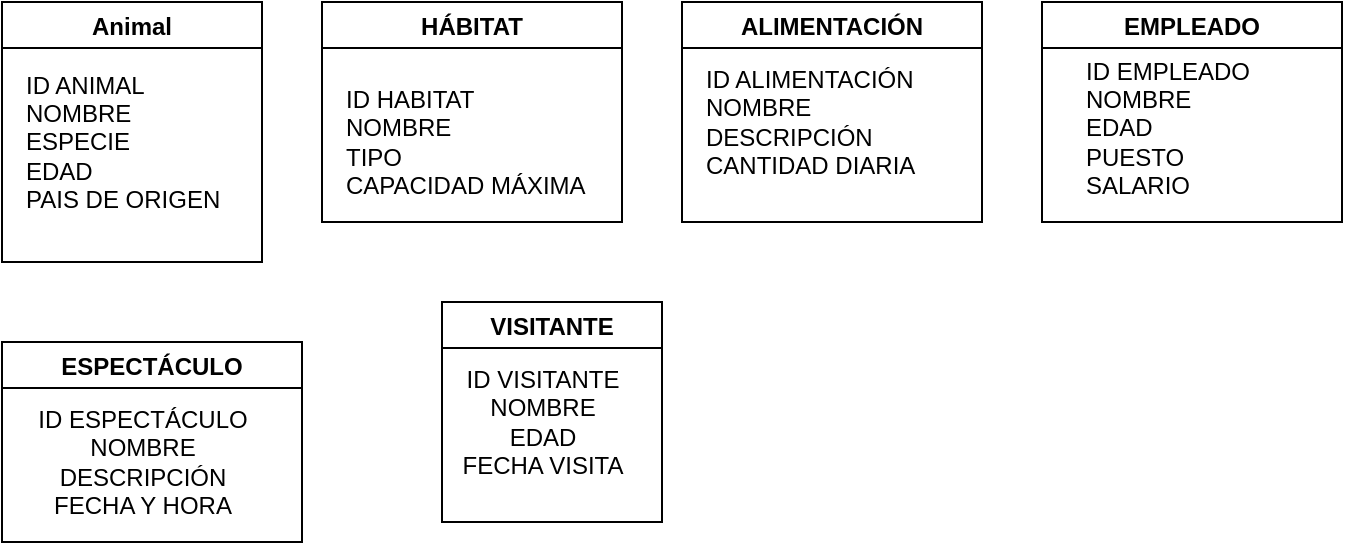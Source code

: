<mxfile version="15.4.0" type="device"><diagram id="C5RBs43oDa-KdzZeNtuy" name="Page-1"><mxGraphModel dx="852" dy="494" grid="1" gridSize="10" guides="1" tooltips="1" connect="1" arrows="1" fold="1" page="1" pageScale="1" pageWidth="827" pageHeight="1169" math="0" shadow="0"><root><mxCell id="WIyWlLk6GJQsqaUBKTNV-0"/><mxCell id="WIyWlLk6GJQsqaUBKTNV-1" parent="WIyWlLk6GJQsqaUBKTNV-0"/><mxCell id="YxoIRfYuSTvwmyHmI72a-3" value="Animal" style="swimlane;" vertex="1" parent="WIyWlLk6GJQsqaUBKTNV-1"><mxGeometry x="60" y="50" width="130" height="130" as="geometry"><mxRectangle x="60" y="50" width="70" height="23" as="alternateBounds"/></mxGeometry></mxCell><mxCell id="YxoIRfYuSTvwmyHmI72a-7" value="ID ANIMAL&lt;br&gt;NOMBRE&lt;br&gt;ESPECIE&lt;br&gt;EDAD&lt;br&gt;PAIS DE ORIGEN" style="text;html=1;align=left;verticalAlign=middle;resizable=0;points=[];autosize=1;strokeColor=none;fillColor=none;" vertex="1" parent="YxoIRfYuSTvwmyHmI72a-3"><mxGeometry x="10" y="30" width="110" height="80" as="geometry"/></mxCell><mxCell id="YxoIRfYuSTvwmyHmI72a-8" value="HÁBITAT" style="swimlane;" vertex="1" parent="WIyWlLk6GJQsqaUBKTNV-1"><mxGeometry x="220" y="50" width="150" height="110" as="geometry"><mxRectangle x="200" y="50" width="80" height="23" as="alternateBounds"/></mxGeometry></mxCell><mxCell id="YxoIRfYuSTvwmyHmI72a-9" value="ID HABITAT&lt;br&gt;NOMBRE&lt;br&gt;TIPO&lt;br&gt;CAPACIDAD MÁXIMA" style="text;html=1;strokeColor=none;fillColor=none;align=left;verticalAlign=middle;whiteSpace=wrap;rounded=0;" vertex="1" parent="YxoIRfYuSTvwmyHmI72a-8"><mxGeometry x="10" y="30" width="130" height="80" as="geometry"/></mxCell><mxCell id="YxoIRfYuSTvwmyHmI72a-10" value="ALIMENTACIÓN" style="swimlane;" vertex="1" parent="WIyWlLk6GJQsqaUBKTNV-1"><mxGeometry x="400" y="50" width="150" height="110" as="geometry"><mxRectangle x="400" y="50" width="120" height="23" as="alternateBounds"/></mxGeometry></mxCell><mxCell id="YxoIRfYuSTvwmyHmI72a-11" value="ID ALIMENTACIÓN&amp;nbsp;&lt;br&gt;NOMBRE&lt;br&gt;DESCRIPCIÓN&lt;br&gt;CANTIDAD DIARIA" style="text;html=1;align=left;verticalAlign=middle;resizable=0;points=[];autosize=1;strokeColor=none;fillColor=none;" vertex="1" parent="YxoIRfYuSTvwmyHmI72a-10"><mxGeometry x="10" y="30" width="120" height="60" as="geometry"/></mxCell><mxCell id="YxoIRfYuSTvwmyHmI72a-12" value="EMPLEADO" style="swimlane;" vertex="1" parent="WIyWlLk6GJQsqaUBKTNV-1"><mxGeometry x="580" y="50" width="150" height="110" as="geometry"><mxRectangle x="640" y="50" width="100" height="23" as="alternateBounds"/></mxGeometry></mxCell><mxCell id="YxoIRfYuSTvwmyHmI72a-13" value="ID EMPLEADO&lt;br&gt;NOMBRE&lt;br&gt;EDAD&lt;br&gt;PUESTO&lt;br&gt;SALARIO" style="text;html=1;align=left;verticalAlign=middle;resizable=0;points=[];autosize=1;strokeColor=none;fillColor=none;" vertex="1" parent="YxoIRfYuSTvwmyHmI72a-12"><mxGeometry x="20" y="23" width="100" height="80" as="geometry"/></mxCell><mxCell id="YxoIRfYuSTvwmyHmI72a-14" value="ESPECTÁCULO" style="swimlane;" vertex="1" parent="WIyWlLk6GJQsqaUBKTNV-1"><mxGeometry x="60" y="220" width="150" height="100" as="geometry"><mxRectangle x="170" y="250" width="120" height="23" as="alternateBounds"/></mxGeometry></mxCell><mxCell id="YxoIRfYuSTvwmyHmI72a-16" value="ID ESPECTÁCULO&lt;br&gt;NOMBRE&lt;br&gt;DESCRIPCIÓN&lt;br&gt;FECHA Y HORA" style="text;html=1;align=center;verticalAlign=middle;resizable=0;points=[];autosize=1;strokeColor=none;fillColor=none;" vertex="1" parent="YxoIRfYuSTvwmyHmI72a-14"><mxGeometry x="10" y="30" width="120" height="60" as="geometry"/></mxCell><mxCell id="YxoIRfYuSTvwmyHmI72a-17" value="VISITANTE" style="swimlane;" vertex="1" parent="WIyWlLk6GJQsqaUBKTNV-1"><mxGeometry x="280" y="200" width="110" height="110" as="geometry"/></mxCell><mxCell id="YxoIRfYuSTvwmyHmI72a-18" value="ID VISITANTE&lt;br&gt;NOMBRE&lt;br&gt;EDAD&lt;br&gt;FECHA VISITA" style="text;html=1;align=center;verticalAlign=middle;resizable=0;points=[];autosize=1;strokeColor=none;fillColor=none;" vertex="1" parent="YxoIRfYuSTvwmyHmI72a-17"><mxGeometry y="30" width="100" height="60" as="geometry"/></mxCell></root></mxGraphModel></diagram></mxfile>